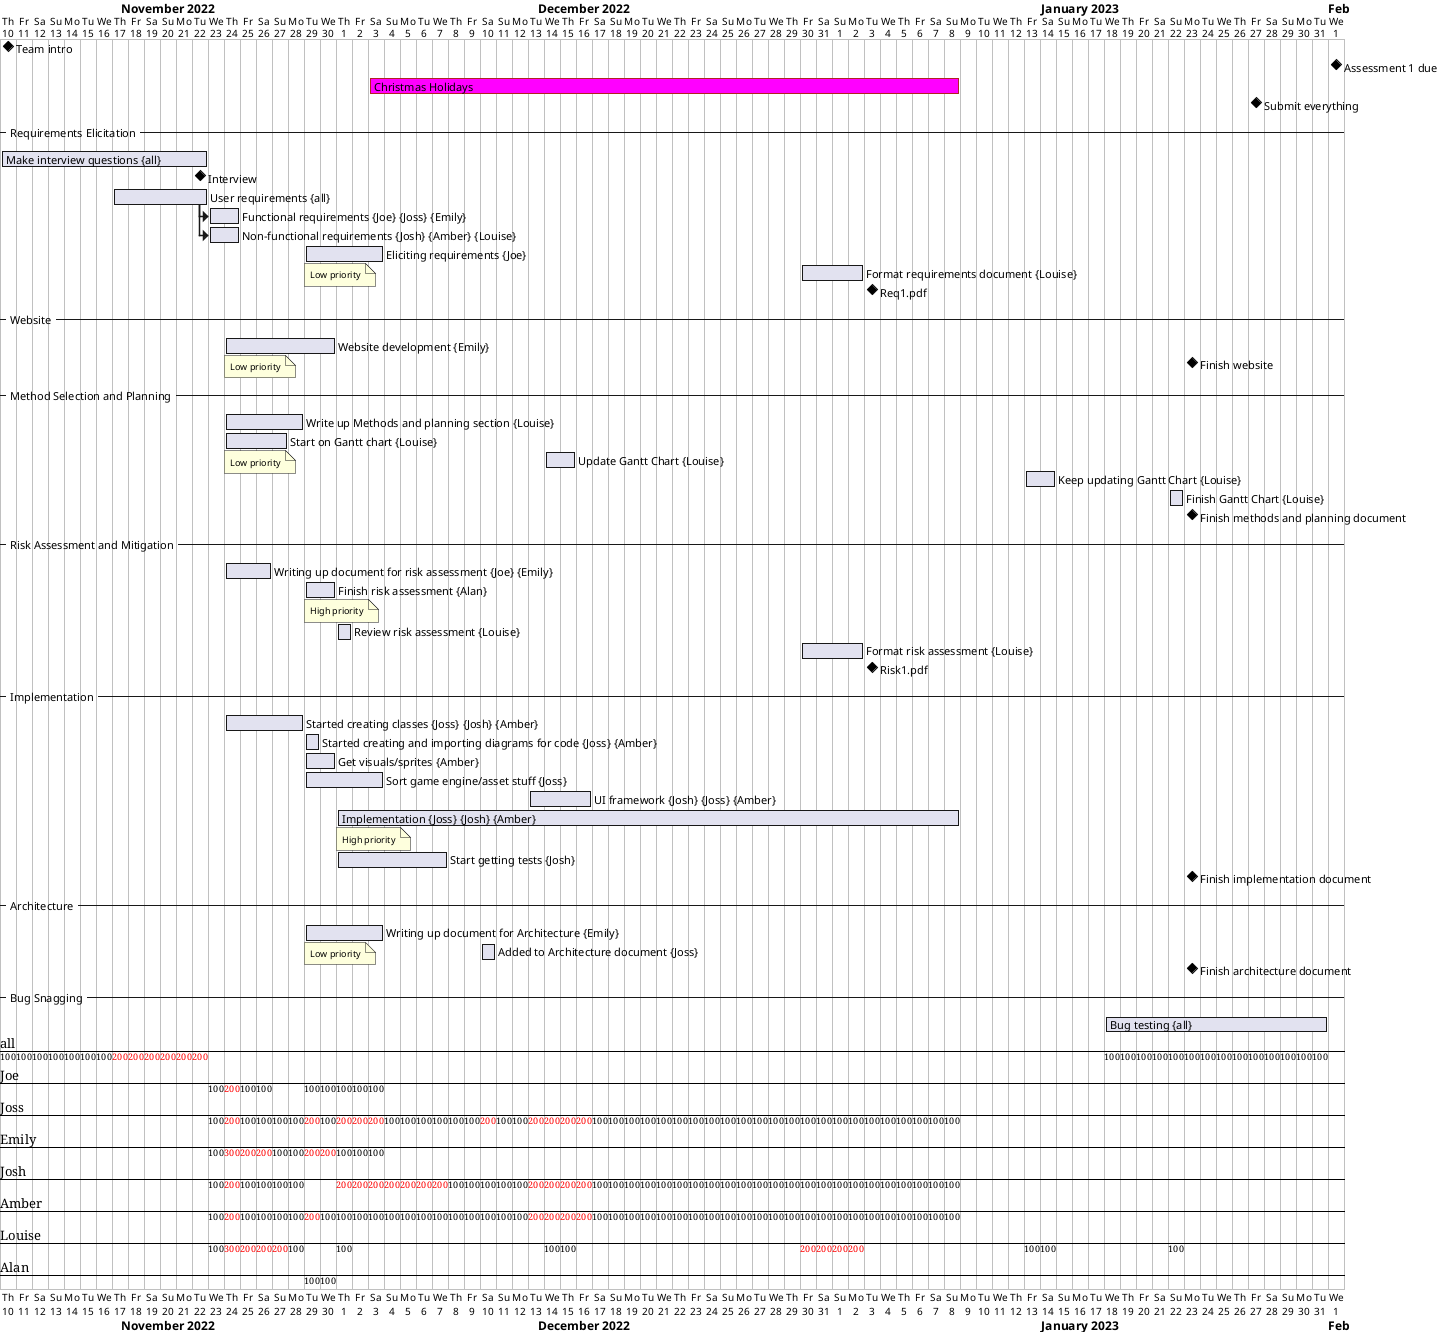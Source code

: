 @startgantt
Project starts 2022-11-10
[Team intro] happens at 2022-11-10
[Assessment 1 due] happens at 2023-2-1
[Christmas Holidays] starts 2022-12-3
[Christmas Holidays] ends 2023-1-8
[Christmas Holidays] is colored in Fuchsia/FireBrick
[Submit everything] happens at 2023-1-27
--Requirements Elicitation--
[Make interview questions] on {all} lasts 13 days
[Interview] happens at 2022-11-22
[User requirements] on {all} starts 2022-11-17 and lasts 6 days
[Functional requirements] on {Joe} {Joss} {Emily} lasts 4 days
[Non-functional requirements] on {Josh} {Amber} {Louise} lasts 4 days
[User requirements] -> [Functional requirements]
[User requirements] -> [Non-functional requirements]
[Eliciting requirements] on {Joe} starts 2022-11-29 and lasts 5 days
note bottom
Low priority
end note
[Format requirements document] on {Louise} starts 2022-12-30 and lasts 4 days
[Req1.pdf] happens at 2023-1-3
--Website--
[Website development] on {Emily} starts 2022-11-24 and lasts 1 week
note bottom
Low priority
end note
[Finish website] happens at 2023-1-23
--Method Selection and Planning--
[Write up Methods and planning section] on {Louise} starts 2022-11-24
[Write up Methods and planning section] ends 2022-11-28
[Start on Gantt chart] on {Louise} starts 2022-11-24 and lasts 4 days
note bottom
Low priority
end note
[Update Gantt Chart] on {Louise} starts 2022-12-14 and lasts 2 days
[Keep updating Gantt Chart] on {Louise} starts 2023-1-13 and lasts 2 days
[Finish Gantt Chart] on {Louise} starts 2023-1-22
[Finish methods and planning document] happens at 2023-1-23
--Risk Assessment and Mitigation--
[Writing up document for risk assessment] on {Joe} {Emily} starts 2022-11-24 and lasts 5 days
[Finish risk assessment] on {Alan} starts 2022-11-29 and lasts 2 days
note bottom 
High priority
end note
[Review risk assessment] on {Louise} starts 2022-12-1 and lasts 1 day
[Format risk assessment] on {Louise} starts 2022-12-30 and lasts 4 days
[Risk1.pdf] happens at 2023-1-3
--Implementation--
[Started creating classes] on {Joss} {Josh} {Amber} starts 2022-11-24 and lasts 2 weeks
[Started creating and importing diagrams for code] on {Joss} {Amber} starts 2022-11-29
[Get visuals/sprites] on {Amber} starts 2022-11-29
[Get visuals/sprites] ends 2022-11-30
[Sort game engine/asset stuff] on {Joss} starts 2022-11-29 and lasts 5 days
[UI framework] on {Josh} {Joss} {Amber} starts 2022-12-13
[UI framework] ends 2022-12-16
[Implementation] on {Joss} {Josh} {Amber} starts 2022-12-1
[Implementation] ends 2023-1-8
note bottom
High priority
end note
[Start getting tests] on {Josh} starts 2022-12-1 and lasts 1 week
[Finish implementation document] happens at 2023-1-23
--Architecture--
[Writing up document for Architecture] on {Emily} starts 2022-11-29 and lasts 5 days
note bottom 
Low priority
end note
[Added to Architecture document] on {Joss} starts 2022-12-10
[Finish architecture document] happens at 2023-1-23
--Bug Snagging--
[Bug testing] on {all} starts 2023-1-18 and lasts 14 days
@endgantt
